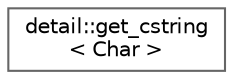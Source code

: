 digraph "类继承关系图"
{
 // LATEX_PDF_SIZE
  bgcolor="transparent";
  edge [fontname=Helvetica,fontsize=10,labelfontname=Helvetica,labelfontsize=10];
  node [fontname=Helvetica,fontsize=10,shape=box,height=0.2,width=0.4];
  rankdir="LR";
  Node0 [id="Node000000",label="detail::get_cstring\l\< Char \>",height=0.2,width=0.4,color="grey40", fillcolor="white", style="filled",URL="$structdetail_1_1get__cstring.html",tooltip=" "];
}
